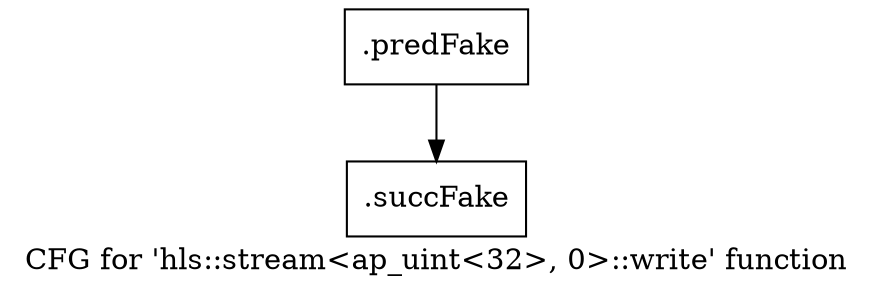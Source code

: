 digraph "CFG for 'hls::stream\<ap_uint\<32\>, 0\>::write' function" {
	label="CFG for 'hls::stream\<ap_uint\<32\>, 0\>::write' function";

	Node0x57d3220 [shape=record,filename="",linenumber="",label="{.predFake}"];
	Node0x57d3220 -> Node0x610f1d0[ callList="" memoryops="" filename="/mnt/xilinx/Vitis_HLS/2021.2/include/hls_stream_thread_unsafe.h" execusionnum="848"];
	Node0x610f1d0 [shape=record,filename="/mnt/xilinx/Vitis_HLS/2021.2/include/hls_stream_thread_unsafe.h",linenumber="378",label="{.succFake}"];
}
